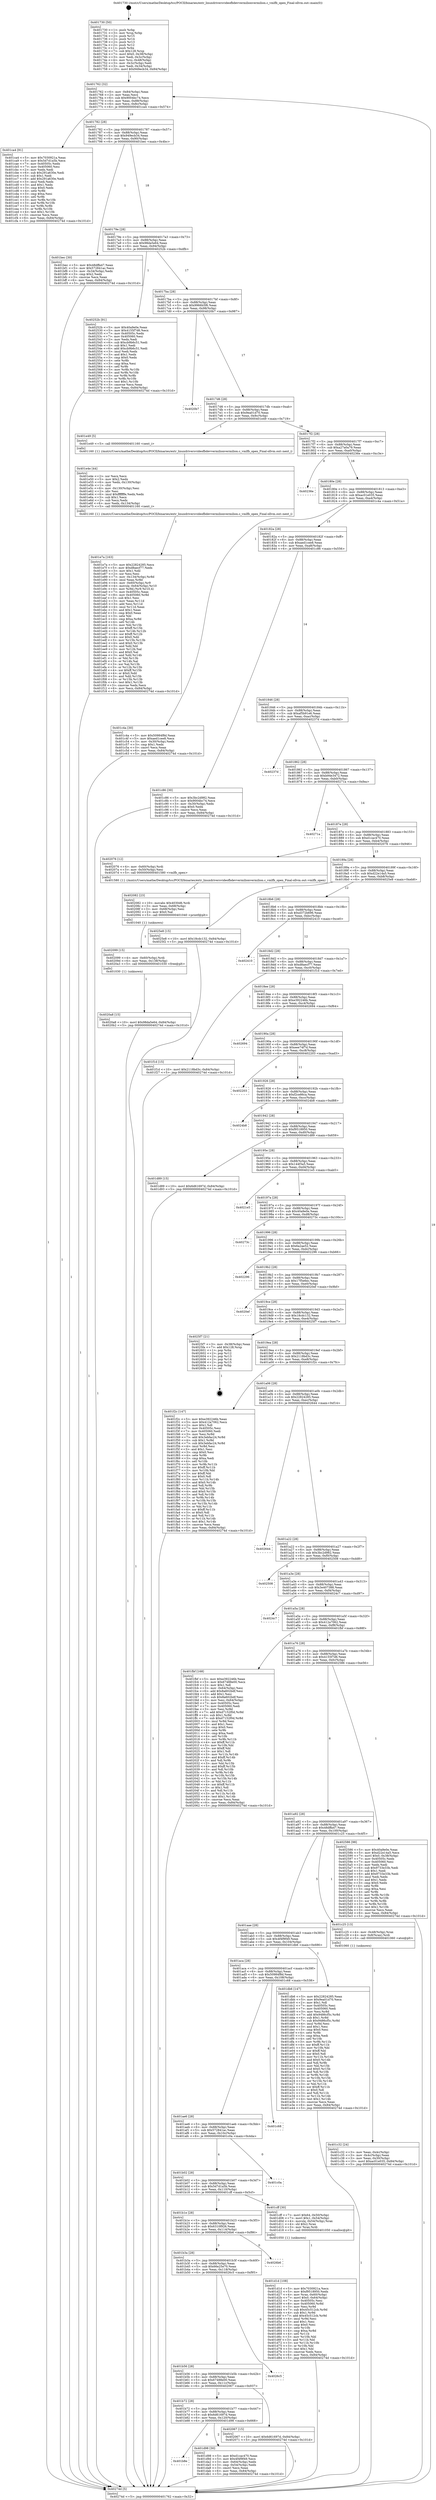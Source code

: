 digraph "0x401730" {
  label = "0x401730 (/mnt/c/Users/mathe/Desktop/tcc/POCII/binaries/extr_linuxdriversvideofbdevvermilionvermilion.c_vmlfb_open_Final-ollvm.out::main(0))"
  labelloc = "t"
  node[shape=record]

  Entry [label="",width=0.3,height=0.3,shape=circle,fillcolor=black,style=filled]
  "0x401762" [label="{
     0x401762 [32]\l
     | [instrs]\l
     &nbsp;&nbsp;0x401762 \<+6\>: mov -0x84(%rbp),%eax\l
     &nbsp;&nbsp;0x401768 \<+2\>: mov %eax,%ecx\l
     &nbsp;&nbsp;0x40176a \<+6\>: sub $0x9004bc74,%ecx\l
     &nbsp;&nbsp;0x401770 \<+6\>: mov %eax,-0x88(%rbp)\l
     &nbsp;&nbsp;0x401776 \<+6\>: mov %ecx,-0x8c(%rbp)\l
     &nbsp;&nbsp;0x40177c \<+6\>: je 0000000000401ca4 \<main+0x574\>\l
  }"]
  "0x401ca4" [label="{
     0x401ca4 [91]\l
     | [instrs]\l
     &nbsp;&nbsp;0x401ca4 \<+5\>: mov $0x7030921a,%eax\l
     &nbsp;&nbsp;0x401ca9 \<+5\>: mov $0x5d7d1a5b,%ecx\l
     &nbsp;&nbsp;0x401cae \<+7\>: mov 0x40505c,%edx\l
     &nbsp;&nbsp;0x401cb5 \<+7\>: mov 0x405060,%esi\l
     &nbsp;&nbsp;0x401cbc \<+2\>: mov %edx,%edi\l
     &nbsp;&nbsp;0x401cbe \<+6\>: sub $0x291a630e,%edi\l
     &nbsp;&nbsp;0x401cc4 \<+3\>: sub $0x1,%edi\l
     &nbsp;&nbsp;0x401cc7 \<+6\>: add $0x291a630e,%edi\l
     &nbsp;&nbsp;0x401ccd \<+3\>: imul %edi,%edx\l
     &nbsp;&nbsp;0x401cd0 \<+3\>: and $0x1,%edx\l
     &nbsp;&nbsp;0x401cd3 \<+3\>: cmp $0x0,%edx\l
     &nbsp;&nbsp;0x401cd6 \<+4\>: sete %r8b\l
     &nbsp;&nbsp;0x401cda \<+3\>: cmp $0xa,%esi\l
     &nbsp;&nbsp;0x401cdd \<+4\>: setl %r9b\l
     &nbsp;&nbsp;0x401ce1 \<+3\>: mov %r8b,%r10b\l
     &nbsp;&nbsp;0x401ce4 \<+3\>: and %r9b,%r10b\l
     &nbsp;&nbsp;0x401ce7 \<+3\>: xor %r9b,%r8b\l
     &nbsp;&nbsp;0x401cea \<+3\>: or %r8b,%r10b\l
     &nbsp;&nbsp;0x401ced \<+4\>: test $0x1,%r10b\l
     &nbsp;&nbsp;0x401cf1 \<+3\>: cmovne %ecx,%eax\l
     &nbsp;&nbsp;0x401cf4 \<+6\>: mov %eax,-0x84(%rbp)\l
     &nbsp;&nbsp;0x401cfa \<+5\>: jmp 000000000040274d \<main+0x101d\>\l
  }"]
  "0x401782" [label="{
     0x401782 [28]\l
     | [instrs]\l
     &nbsp;&nbsp;0x401782 \<+5\>: jmp 0000000000401787 \<main+0x57\>\l
     &nbsp;&nbsp;0x401787 \<+6\>: mov -0x88(%rbp),%eax\l
     &nbsp;&nbsp;0x40178d \<+5\>: sub $0x949ecb34,%eax\l
     &nbsp;&nbsp;0x401792 \<+6\>: mov %eax,-0x90(%rbp)\l
     &nbsp;&nbsp;0x401798 \<+6\>: je 0000000000401bec \<main+0x4bc\>\l
  }"]
  Exit [label="",width=0.3,height=0.3,shape=circle,fillcolor=black,style=filled,peripheries=2]
  "0x401bec" [label="{
     0x401bec [30]\l
     | [instrs]\l
     &nbsp;&nbsp;0x401bec \<+5\>: mov $0x48dffa47,%eax\l
     &nbsp;&nbsp;0x401bf1 \<+5\>: mov $0x572841ac,%ecx\l
     &nbsp;&nbsp;0x401bf6 \<+3\>: mov -0x34(%rbp),%edx\l
     &nbsp;&nbsp;0x401bf9 \<+3\>: cmp $0x2,%edx\l
     &nbsp;&nbsp;0x401bfc \<+3\>: cmovne %ecx,%eax\l
     &nbsp;&nbsp;0x401bff \<+6\>: mov %eax,-0x84(%rbp)\l
     &nbsp;&nbsp;0x401c05 \<+5\>: jmp 000000000040274d \<main+0x101d\>\l
  }"]
  "0x40179e" [label="{
     0x40179e [28]\l
     | [instrs]\l
     &nbsp;&nbsp;0x40179e \<+5\>: jmp 00000000004017a3 \<main+0x73\>\l
     &nbsp;&nbsp;0x4017a3 \<+6\>: mov -0x88(%rbp),%eax\l
     &nbsp;&nbsp;0x4017a9 \<+5\>: sub $0x98da5e64,%eax\l
     &nbsp;&nbsp;0x4017ae \<+6\>: mov %eax,-0x94(%rbp)\l
     &nbsp;&nbsp;0x4017b4 \<+6\>: je 000000000040252b \<main+0xdfb\>\l
  }"]
  "0x40274d" [label="{
     0x40274d [5]\l
     | [instrs]\l
     &nbsp;&nbsp;0x40274d \<+5\>: jmp 0000000000401762 \<main+0x32\>\l
  }"]
  "0x401730" [label="{
     0x401730 [50]\l
     | [instrs]\l
     &nbsp;&nbsp;0x401730 \<+1\>: push %rbp\l
     &nbsp;&nbsp;0x401731 \<+3\>: mov %rsp,%rbp\l
     &nbsp;&nbsp;0x401734 \<+2\>: push %r15\l
     &nbsp;&nbsp;0x401736 \<+2\>: push %r14\l
     &nbsp;&nbsp;0x401738 \<+2\>: push %r13\l
     &nbsp;&nbsp;0x40173a \<+2\>: push %r12\l
     &nbsp;&nbsp;0x40173c \<+1\>: push %rbx\l
     &nbsp;&nbsp;0x40173d \<+7\>: sub $0x128,%rsp\l
     &nbsp;&nbsp;0x401744 \<+7\>: movl $0x0,-0x38(%rbp)\l
     &nbsp;&nbsp;0x40174b \<+3\>: mov %edi,-0x3c(%rbp)\l
     &nbsp;&nbsp;0x40174e \<+4\>: mov %rsi,-0x48(%rbp)\l
     &nbsp;&nbsp;0x401752 \<+3\>: mov -0x3c(%rbp),%edi\l
     &nbsp;&nbsp;0x401755 \<+3\>: mov %edi,-0x34(%rbp)\l
     &nbsp;&nbsp;0x401758 \<+10\>: movl $0x949ecb34,-0x84(%rbp)\l
  }"]
  "0x4020a8" [label="{
     0x4020a8 [15]\l
     | [instrs]\l
     &nbsp;&nbsp;0x4020a8 \<+10\>: movl $0x98da5e64,-0x84(%rbp)\l
     &nbsp;&nbsp;0x4020b2 \<+5\>: jmp 000000000040274d \<main+0x101d\>\l
  }"]
  "0x40252b" [label="{
     0x40252b [91]\l
     | [instrs]\l
     &nbsp;&nbsp;0x40252b \<+5\>: mov $0x40a9e0e,%eax\l
     &nbsp;&nbsp;0x402530 \<+5\>: mov $0x4155f7d6,%ecx\l
     &nbsp;&nbsp;0x402535 \<+7\>: mov 0x40505c,%edx\l
     &nbsp;&nbsp;0x40253c \<+7\>: mov 0x405060,%esi\l
     &nbsp;&nbsp;0x402543 \<+2\>: mov %edx,%edi\l
     &nbsp;&nbsp;0x402545 \<+6\>: sub $0xcb9b6c51,%edi\l
     &nbsp;&nbsp;0x40254b \<+3\>: sub $0x1,%edi\l
     &nbsp;&nbsp;0x40254e \<+6\>: add $0xcb9b6c51,%edi\l
     &nbsp;&nbsp;0x402554 \<+3\>: imul %edi,%edx\l
     &nbsp;&nbsp;0x402557 \<+3\>: and $0x1,%edx\l
     &nbsp;&nbsp;0x40255a \<+3\>: cmp $0x0,%edx\l
     &nbsp;&nbsp;0x40255d \<+4\>: sete %r8b\l
     &nbsp;&nbsp;0x402561 \<+3\>: cmp $0xa,%esi\l
     &nbsp;&nbsp;0x402564 \<+4\>: setl %r9b\l
     &nbsp;&nbsp;0x402568 \<+3\>: mov %r8b,%r10b\l
     &nbsp;&nbsp;0x40256b \<+3\>: and %r9b,%r10b\l
     &nbsp;&nbsp;0x40256e \<+3\>: xor %r9b,%r8b\l
     &nbsp;&nbsp;0x402571 \<+3\>: or %r8b,%r10b\l
     &nbsp;&nbsp;0x402574 \<+4\>: test $0x1,%r10b\l
     &nbsp;&nbsp;0x402578 \<+3\>: cmovne %ecx,%eax\l
     &nbsp;&nbsp;0x40257b \<+6\>: mov %eax,-0x84(%rbp)\l
     &nbsp;&nbsp;0x402581 \<+5\>: jmp 000000000040274d \<main+0x101d\>\l
  }"]
  "0x4017ba" [label="{
     0x4017ba [28]\l
     | [instrs]\l
     &nbsp;&nbsp;0x4017ba \<+5\>: jmp 00000000004017bf \<main+0x8f\>\l
     &nbsp;&nbsp;0x4017bf \<+6\>: mov -0x88(%rbp),%eax\l
     &nbsp;&nbsp;0x4017c5 \<+5\>: sub $0x9966b5f6,%eax\l
     &nbsp;&nbsp;0x4017ca \<+6\>: mov %eax,-0x98(%rbp)\l
     &nbsp;&nbsp;0x4017d0 \<+6\>: je 00000000004020b7 \<main+0x987\>\l
  }"]
  "0x402099" [label="{
     0x402099 [15]\l
     | [instrs]\l
     &nbsp;&nbsp;0x402099 \<+4\>: mov -0x60(%rbp),%rdi\l
     &nbsp;&nbsp;0x40209d \<+6\>: mov %eax,-0x138(%rbp)\l
     &nbsp;&nbsp;0x4020a3 \<+5\>: call 0000000000401030 \<free@plt\>\l
     | [calls]\l
     &nbsp;&nbsp;0x401030 \{1\} (unknown)\l
  }"]
  "0x4020b7" [label="{
     0x4020b7\l
  }", style=dashed]
  "0x4017d6" [label="{
     0x4017d6 [28]\l
     | [instrs]\l
     &nbsp;&nbsp;0x4017d6 \<+5\>: jmp 00000000004017db \<main+0xab\>\l
     &nbsp;&nbsp;0x4017db \<+6\>: mov -0x88(%rbp),%eax\l
     &nbsp;&nbsp;0x4017e1 \<+5\>: sub $0x9ea01d70,%eax\l
     &nbsp;&nbsp;0x4017e6 \<+6\>: mov %eax,-0x9c(%rbp)\l
     &nbsp;&nbsp;0x4017ec \<+6\>: je 0000000000401e49 \<main+0x719\>\l
  }"]
  "0x402082" [label="{
     0x402082 [23]\l
     | [instrs]\l
     &nbsp;&nbsp;0x402082 \<+10\>: movabs $0x4030d6,%rdi\l
     &nbsp;&nbsp;0x40208c \<+3\>: mov %eax,-0x68(%rbp)\l
     &nbsp;&nbsp;0x40208f \<+3\>: mov -0x68(%rbp),%esi\l
     &nbsp;&nbsp;0x402092 \<+2\>: mov $0x0,%al\l
     &nbsp;&nbsp;0x402094 \<+5\>: call 0000000000401040 \<printf@plt\>\l
     | [calls]\l
     &nbsp;&nbsp;0x401040 \{1\} (unknown)\l
  }"]
  "0x401e49" [label="{
     0x401e49 [5]\l
     | [instrs]\l
     &nbsp;&nbsp;0x401e49 \<+5\>: call 0000000000401160 \<next_i\>\l
     | [calls]\l
     &nbsp;&nbsp;0x401160 \{1\} (/mnt/c/Users/mathe/Desktop/tcc/POCII/binaries/extr_linuxdriversvideofbdevvermilionvermilion.c_vmlfb_open_Final-ollvm.out::next_i)\l
  }"]
  "0x4017f2" [label="{
     0x4017f2 [28]\l
     | [instrs]\l
     &nbsp;&nbsp;0x4017f2 \<+5\>: jmp 00000000004017f7 \<main+0xc7\>\l
     &nbsp;&nbsp;0x4017f7 \<+6\>: mov -0x88(%rbp),%eax\l
     &nbsp;&nbsp;0x4017fd \<+5\>: sub $0xa27a0a79,%eax\l
     &nbsp;&nbsp;0x401802 \<+6\>: mov %eax,-0xa0(%rbp)\l
     &nbsp;&nbsp;0x401808 \<+6\>: je 000000000040236e \<main+0xc3e\>\l
  }"]
  "0x401e7a" [label="{
     0x401e7a [163]\l
     | [instrs]\l
     &nbsp;&nbsp;0x401e7a \<+5\>: mov $0x22824285,%ecx\l
     &nbsp;&nbsp;0x401e7f \<+5\>: mov $0xd8aecf77,%edx\l
     &nbsp;&nbsp;0x401e84 \<+3\>: mov $0x1,%dil\l
     &nbsp;&nbsp;0x401e87 \<+2\>: xor %esi,%esi\l
     &nbsp;&nbsp;0x401e89 \<+7\>: mov -0x134(%rbp),%r8d\l
     &nbsp;&nbsp;0x401e90 \<+4\>: imul %eax,%r8d\l
     &nbsp;&nbsp;0x401e94 \<+4\>: mov -0x60(%rbp),%r9\l
     &nbsp;&nbsp;0x401e98 \<+4\>: movslq -0x64(%rbp),%r10\l
     &nbsp;&nbsp;0x401e9c \<+4\>: mov %r8d,(%r9,%r10,4)\l
     &nbsp;&nbsp;0x401ea0 \<+7\>: mov 0x40505c,%eax\l
     &nbsp;&nbsp;0x401ea7 \<+8\>: mov 0x405060,%r8d\l
     &nbsp;&nbsp;0x401eaf \<+3\>: sub $0x1,%esi\l
     &nbsp;&nbsp;0x401eb2 \<+3\>: mov %eax,%r11d\l
     &nbsp;&nbsp;0x401eb5 \<+3\>: add %esi,%r11d\l
     &nbsp;&nbsp;0x401eb8 \<+4\>: imul %r11d,%eax\l
     &nbsp;&nbsp;0x401ebc \<+3\>: and $0x1,%eax\l
     &nbsp;&nbsp;0x401ebf \<+3\>: cmp $0x0,%eax\l
     &nbsp;&nbsp;0x401ec2 \<+3\>: sete %bl\l
     &nbsp;&nbsp;0x401ec5 \<+4\>: cmp $0xa,%r8d\l
     &nbsp;&nbsp;0x401ec9 \<+4\>: setl %r14b\l
     &nbsp;&nbsp;0x401ecd \<+3\>: mov %bl,%r15b\l
     &nbsp;&nbsp;0x401ed0 \<+4\>: xor $0xff,%r15b\l
     &nbsp;&nbsp;0x401ed4 \<+3\>: mov %r14b,%r12b\l
     &nbsp;&nbsp;0x401ed7 \<+4\>: xor $0xff,%r12b\l
     &nbsp;&nbsp;0x401edb \<+4\>: xor $0x0,%dil\l
     &nbsp;&nbsp;0x401edf \<+3\>: mov %r15b,%r13b\l
     &nbsp;&nbsp;0x401ee2 \<+4\>: and $0x0,%r13b\l
     &nbsp;&nbsp;0x401ee6 \<+3\>: and %dil,%bl\l
     &nbsp;&nbsp;0x401ee9 \<+3\>: mov %r12b,%al\l
     &nbsp;&nbsp;0x401eec \<+2\>: and $0x0,%al\l
     &nbsp;&nbsp;0x401eee \<+3\>: and %dil,%r14b\l
     &nbsp;&nbsp;0x401ef1 \<+3\>: or %bl,%r13b\l
     &nbsp;&nbsp;0x401ef4 \<+3\>: or %r14b,%al\l
     &nbsp;&nbsp;0x401ef7 \<+3\>: xor %al,%r13b\l
     &nbsp;&nbsp;0x401efa \<+3\>: or %r12b,%r15b\l
     &nbsp;&nbsp;0x401efd \<+4\>: xor $0xff,%r15b\l
     &nbsp;&nbsp;0x401f01 \<+4\>: or $0x0,%dil\l
     &nbsp;&nbsp;0x401f05 \<+3\>: and %dil,%r15b\l
     &nbsp;&nbsp;0x401f08 \<+3\>: or %r15b,%r13b\l
     &nbsp;&nbsp;0x401f0b \<+4\>: test $0x1,%r13b\l
     &nbsp;&nbsp;0x401f0f \<+3\>: cmovne %edx,%ecx\l
     &nbsp;&nbsp;0x401f12 \<+6\>: mov %ecx,-0x84(%rbp)\l
     &nbsp;&nbsp;0x401f18 \<+5\>: jmp 000000000040274d \<main+0x101d\>\l
  }"]
  "0x40236e" [label="{
     0x40236e\l
  }", style=dashed]
  "0x40180e" [label="{
     0x40180e [28]\l
     | [instrs]\l
     &nbsp;&nbsp;0x40180e \<+5\>: jmp 0000000000401813 \<main+0xe3\>\l
     &nbsp;&nbsp;0x401813 \<+6\>: mov -0x88(%rbp),%eax\l
     &nbsp;&nbsp;0x401819 \<+5\>: sub $0xac01e035,%eax\l
     &nbsp;&nbsp;0x40181e \<+6\>: mov %eax,-0xa4(%rbp)\l
     &nbsp;&nbsp;0x401824 \<+6\>: je 0000000000401c4a \<main+0x51a\>\l
  }"]
  "0x401e4e" [label="{
     0x401e4e [44]\l
     | [instrs]\l
     &nbsp;&nbsp;0x401e4e \<+2\>: xor %ecx,%ecx\l
     &nbsp;&nbsp;0x401e50 \<+5\>: mov $0x2,%edx\l
     &nbsp;&nbsp;0x401e55 \<+6\>: mov %edx,-0x130(%rbp)\l
     &nbsp;&nbsp;0x401e5b \<+1\>: cltd\l
     &nbsp;&nbsp;0x401e5c \<+6\>: mov -0x130(%rbp),%esi\l
     &nbsp;&nbsp;0x401e62 \<+2\>: idiv %esi\l
     &nbsp;&nbsp;0x401e64 \<+6\>: imul $0xfffffffe,%edx,%edx\l
     &nbsp;&nbsp;0x401e6a \<+3\>: sub $0x1,%ecx\l
     &nbsp;&nbsp;0x401e6d \<+2\>: sub %ecx,%edx\l
     &nbsp;&nbsp;0x401e6f \<+6\>: mov %edx,-0x134(%rbp)\l
     &nbsp;&nbsp;0x401e75 \<+5\>: call 0000000000401160 \<next_i\>\l
     | [calls]\l
     &nbsp;&nbsp;0x401160 \{1\} (/mnt/c/Users/mathe/Desktop/tcc/POCII/binaries/extr_linuxdriversvideofbdevvermilionvermilion.c_vmlfb_open_Final-ollvm.out::next_i)\l
  }"]
  "0x401c4a" [label="{
     0x401c4a [30]\l
     | [instrs]\l
     &nbsp;&nbsp;0x401c4a \<+5\>: mov $0x50984f8d,%eax\l
     &nbsp;&nbsp;0x401c4f \<+5\>: mov $0xaed1cee8,%ecx\l
     &nbsp;&nbsp;0x401c54 \<+3\>: mov -0x30(%rbp),%edx\l
     &nbsp;&nbsp;0x401c57 \<+3\>: cmp $0x1,%edx\l
     &nbsp;&nbsp;0x401c5a \<+3\>: cmovl %ecx,%eax\l
     &nbsp;&nbsp;0x401c5d \<+6\>: mov %eax,-0x84(%rbp)\l
     &nbsp;&nbsp;0x401c63 \<+5\>: jmp 000000000040274d \<main+0x101d\>\l
  }"]
  "0x40182a" [label="{
     0x40182a [28]\l
     | [instrs]\l
     &nbsp;&nbsp;0x40182a \<+5\>: jmp 000000000040182f \<main+0xff\>\l
     &nbsp;&nbsp;0x40182f \<+6\>: mov -0x88(%rbp),%eax\l
     &nbsp;&nbsp;0x401835 \<+5\>: sub $0xaed1cee8,%eax\l
     &nbsp;&nbsp;0x40183a \<+6\>: mov %eax,-0xa8(%rbp)\l
     &nbsp;&nbsp;0x401840 \<+6\>: je 0000000000401c86 \<main+0x556\>\l
  }"]
  "0x401b8e" [label="{
     0x401b8e\l
  }", style=dashed]
  "0x401c86" [label="{
     0x401c86 [30]\l
     | [instrs]\l
     &nbsp;&nbsp;0x401c86 \<+5\>: mov $0x3bc2d982,%eax\l
     &nbsp;&nbsp;0x401c8b \<+5\>: mov $0x9004bc74,%ecx\l
     &nbsp;&nbsp;0x401c90 \<+3\>: mov -0x30(%rbp),%edx\l
     &nbsp;&nbsp;0x401c93 \<+3\>: cmp $0x0,%edx\l
     &nbsp;&nbsp;0x401c96 \<+3\>: cmove %ecx,%eax\l
     &nbsp;&nbsp;0x401c99 \<+6\>: mov %eax,-0x84(%rbp)\l
     &nbsp;&nbsp;0x401c9f \<+5\>: jmp 000000000040274d \<main+0x101d\>\l
  }"]
  "0x401846" [label="{
     0x401846 [28]\l
     | [instrs]\l
     &nbsp;&nbsp;0x401846 \<+5\>: jmp 000000000040184b \<main+0x11b\>\l
     &nbsp;&nbsp;0x40184b \<+6\>: mov -0x88(%rbp),%eax\l
     &nbsp;&nbsp;0x401851 \<+5\>: sub $0xaf5b91e6,%eax\l
     &nbsp;&nbsp;0x401856 \<+6\>: mov %eax,-0xac(%rbp)\l
     &nbsp;&nbsp;0x40185c \<+6\>: je 000000000040237d \<main+0xc4d\>\l
  }"]
  "0x401d98" [label="{
     0x401d98 [30]\l
     | [instrs]\l
     &nbsp;&nbsp;0x401d98 \<+5\>: mov $0xd1cac470,%eax\l
     &nbsp;&nbsp;0x401d9d \<+5\>: mov $0x4f4f9f49,%ecx\l
     &nbsp;&nbsp;0x401da2 \<+3\>: mov -0x64(%rbp),%edx\l
     &nbsp;&nbsp;0x401da5 \<+3\>: cmp -0x54(%rbp),%edx\l
     &nbsp;&nbsp;0x401da8 \<+3\>: cmovl %ecx,%eax\l
     &nbsp;&nbsp;0x401dab \<+6\>: mov %eax,-0x84(%rbp)\l
     &nbsp;&nbsp;0x401db1 \<+5\>: jmp 000000000040274d \<main+0x101d\>\l
  }"]
  "0x40237d" [label="{
     0x40237d\l
  }", style=dashed]
  "0x401862" [label="{
     0x401862 [28]\l
     | [instrs]\l
     &nbsp;&nbsp;0x401862 \<+5\>: jmp 0000000000401867 \<main+0x137\>\l
     &nbsp;&nbsp;0x401867 \<+6\>: mov -0x88(%rbp),%eax\l
     &nbsp;&nbsp;0x40186d \<+5\>: sub $0xb94e3472,%eax\l
     &nbsp;&nbsp;0x401872 \<+6\>: mov %eax,-0xb0(%rbp)\l
     &nbsp;&nbsp;0x401878 \<+6\>: je 000000000040271a \<main+0xfea\>\l
  }"]
  "0x401b72" [label="{
     0x401b72 [28]\l
     | [instrs]\l
     &nbsp;&nbsp;0x401b72 \<+5\>: jmp 0000000000401b77 \<main+0x447\>\l
     &nbsp;&nbsp;0x401b77 \<+6\>: mov -0x88(%rbp),%eax\l
     &nbsp;&nbsp;0x401b7d \<+5\>: sub $0x6d61697d,%eax\l
     &nbsp;&nbsp;0x401b82 \<+6\>: mov %eax,-0x120(%rbp)\l
     &nbsp;&nbsp;0x401b88 \<+6\>: je 0000000000401d98 \<main+0x668\>\l
  }"]
  "0x40271a" [label="{
     0x40271a\l
  }", style=dashed]
  "0x40187e" [label="{
     0x40187e [28]\l
     | [instrs]\l
     &nbsp;&nbsp;0x40187e \<+5\>: jmp 0000000000401883 \<main+0x153\>\l
     &nbsp;&nbsp;0x401883 \<+6\>: mov -0x88(%rbp),%eax\l
     &nbsp;&nbsp;0x401889 \<+5\>: sub $0xd1cac470,%eax\l
     &nbsp;&nbsp;0x40188e \<+6\>: mov %eax,-0xb4(%rbp)\l
     &nbsp;&nbsp;0x401894 \<+6\>: je 0000000000402076 \<main+0x946\>\l
  }"]
  "0x402067" [label="{
     0x402067 [15]\l
     | [instrs]\l
     &nbsp;&nbsp;0x402067 \<+10\>: movl $0x6d61697d,-0x84(%rbp)\l
     &nbsp;&nbsp;0x402071 \<+5\>: jmp 000000000040274d \<main+0x101d\>\l
  }"]
  "0x402076" [label="{
     0x402076 [12]\l
     | [instrs]\l
     &nbsp;&nbsp;0x402076 \<+4\>: mov -0x60(%rbp),%rdi\l
     &nbsp;&nbsp;0x40207a \<+3\>: mov -0x50(%rbp),%esi\l
     &nbsp;&nbsp;0x40207d \<+5\>: call 0000000000401580 \<vmlfb_open\>\l
     | [calls]\l
     &nbsp;&nbsp;0x401580 \{1\} (/mnt/c/Users/mathe/Desktop/tcc/POCII/binaries/extr_linuxdriversvideofbdevvermilionvermilion.c_vmlfb_open_Final-ollvm.out::vmlfb_open)\l
  }"]
  "0x40189a" [label="{
     0x40189a [28]\l
     | [instrs]\l
     &nbsp;&nbsp;0x40189a \<+5\>: jmp 000000000040189f \<main+0x16f\>\l
     &nbsp;&nbsp;0x40189f \<+6\>: mov -0x88(%rbp),%eax\l
     &nbsp;&nbsp;0x4018a5 \<+5\>: sub $0xd22e14a5,%eax\l
     &nbsp;&nbsp;0x4018aa \<+6\>: mov %eax,-0xb8(%rbp)\l
     &nbsp;&nbsp;0x4018b0 \<+6\>: je 00000000004025e8 \<main+0xeb8\>\l
  }"]
  "0x401b56" [label="{
     0x401b56 [28]\l
     | [instrs]\l
     &nbsp;&nbsp;0x401b56 \<+5\>: jmp 0000000000401b5b \<main+0x42b\>\l
     &nbsp;&nbsp;0x401b5b \<+6\>: mov -0x88(%rbp),%eax\l
     &nbsp;&nbsp;0x401b61 \<+5\>: sub $0x67488e00,%eax\l
     &nbsp;&nbsp;0x401b66 \<+6\>: mov %eax,-0x11c(%rbp)\l
     &nbsp;&nbsp;0x401b6c \<+6\>: je 0000000000402067 \<main+0x937\>\l
  }"]
  "0x4025e8" [label="{
     0x4025e8 [15]\l
     | [instrs]\l
     &nbsp;&nbsp;0x4025e8 \<+10\>: movl $0x18cdc132,-0x84(%rbp)\l
     &nbsp;&nbsp;0x4025f2 \<+5\>: jmp 000000000040274d \<main+0x101d\>\l
  }"]
  "0x4018b6" [label="{
     0x4018b6 [28]\l
     | [instrs]\l
     &nbsp;&nbsp;0x4018b6 \<+5\>: jmp 00000000004018bb \<main+0x18b\>\l
     &nbsp;&nbsp;0x4018bb \<+6\>: mov -0x88(%rbp),%eax\l
     &nbsp;&nbsp;0x4018c1 \<+5\>: sub $0xd372b696,%eax\l
     &nbsp;&nbsp;0x4018c6 \<+6\>: mov %eax,-0xbc(%rbp)\l
     &nbsp;&nbsp;0x4018cc \<+6\>: je 0000000000402410 \<main+0xce0\>\l
  }"]
  "0x4026c5" [label="{
     0x4026c5\l
  }", style=dashed]
  "0x402410" [label="{
     0x402410\l
  }", style=dashed]
  "0x4018d2" [label="{
     0x4018d2 [28]\l
     | [instrs]\l
     &nbsp;&nbsp;0x4018d2 \<+5\>: jmp 00000000004018d7 \<main+0x1a7\>\l
     &nbsp;&nbsp;0x4018d7 \<+6\>: mov -0x88(%rbp),%eax\l
     &nbsp;&nbsp;0x4018dd \<+5\>: sub $0xd8aecf77,%eax\l
     &nbsp;&nbsp;0x4018e2 \<+6\>: mov %eax,-0xc0(%rbp)\l
     &nbsp;&nbsp;0x4018e8 \<+6\>: je 0000000000401f1d \<main+0x7ed\>\l
  }"]
  "0x401b3a" [label="{
     0x401b3a [28]\l
     | [instrs]\l
     &nbsp;&nbsp;0x401b3a \<+5\>: jmp 0000000000401b3f \<main+0x40f\>\l
     &nbsp;&nbsp;0x401b3f \<+6\>: mov -0x88(%rbp),%eax\l
     &nbsp;&nbsp;0x401b45 \<+5\>: sub $0x66e25e70,%eax\l
     &nbsp;&nbsp;0x401b4a \<+6\>: mov %eax,-0x118(%rbp)\l
     &nbsp;&nbsp;0x401b50 \<+6\>: je 00000000004026c5 \<main+0xf95\>\l
  }"]
  "0x401f1d" [label="{
     0x401f1d [15]\l
     | [instrs]\l
     &nbsp;&nbsp;0x401f1d \<+10\>: movl $0x2118bd3c,-0x84(%rbp)\l
     &nbsp;&nbsp;0x401f27 \<+5\>: jmp 000000000040274d \<main+0x101d\>\l
  }"]
  "0x4018ee" [label="{
     0x4018ee [28]\l
     | [instrs]\l
     &nbsp;&nbsp;0x4018ee \<+5\>: jmp 00000000004018f3 \<main+0x1c3\>\l
     &nbsp;&nbsp;0x4018f3 \<+6\>: mov -0x88(%rbp),%eax\l
     &nbsp;&nbsp;0x4018f9 \<+5\>: sub $0xe392246b,%eax\l
     &nbsp;&nbsp;0x4018fe \<+6\>: mov %eax,-0xc4(%rbp)\l
     &nbsp;&nbsp;0x401904 \<+6\>: je 0000000000402694 \<main+0xf64\>\l
  }"]
  "0x4026b6" [label="{
     0x4026b6\l
  }", style=dashed]
  "0x402694" [label="{
     0x402694\l
  }", style=dashed]
  "0x40190a" [label="{
     0x40190a [28]\l
     | [instrs]\l
     &nbsp;&nbsp;0x40190a \<+5\>: jmp 000000000040190f \<main+0x1df\>\l
     &nbsp;&nbsp;0x40190f \<+6\>: mov -0x88(%rbp),%eax\l
     &nbsp;&nbsp;0x401915 \<+5\>: sub $0xeee74f7d,%eax\l
     &nbsp;&nbsp;0x40191a \<+6\>: mov %eax,-0xc8(%rbp)\l
     &nbsp;&nbsp;0x401920 \<+6\>: je 0000000000402203 \<main+0xad3\>\l
  }"]
  "0x401d1d" [label="{
     0x401d1d [108]\l
     | [instrs]\l
     &nbsp;&nbsp;0x401d1d \<+5\>: mov $0x7030921a,%ecx\l
     &nbsp;&nbsp;0x401d22 \<+5\>: mov $0xf9518950,%edx\l
     &nbsp;&nbsp;0x401d27 \<+4\>: mov %rax,-0x60(%rbp)\l
     &nbsp;&nbsp;0x401d2b \<+7\>: movl $0x0,-0x64(%rbp)\l
     &nbsp;&nbsp;0x401d32 \<+7\>: mov 0x40505c,%esi\l
     &nbsp;&nbsp;0x401d39 \<+8\>: mov 0x405060,%r8d\l
     &nbsp;&nbsp;0x401d41 \<+3\>: mov %esi,%r9d\l
     &nbsp;&nbsp;0x401d44 \<+7\>: sub $0x45c512cb,%r9d\l
     &nbsp;&nbsp;0x401d4b \<+4\>: sub $0x1,%r9d\l
     &nbsp;&nbsp;0x401d4f \<+7\>: add $0x45c512cb,%r9d\l
     &nbsp;&nbsp;0x401d56 \<+4\>: imul %r9d,%esi\l
     &nbsp;&nbsp;0x401d5a \<+3\>: and $0x1,%esi\l
     &nbsp;&nbsp;0x401d5d \<+3\>: cmp $0x0,%esi\l
     &nbsp;&nbsp;0x401d60 \<+4\>: sete %r10b\l
     &nbsp;&nbsp;0x401d64 \<+4\>: cmp $0xa,%r8d\l
     &nbsp;&nbsp;0x401d68 \<+4\>: setl %r11b\l
     &nbsp;&nbsp;0x401d6c \<+3\>: mov %r10b,%bl\l
     &nbsp;&nbsp;0x401d6f \<+3\>: and %r11b,%bl\l
     &nbsp;&nbsp;0x401d72 \<+3\>: xor %r11b,%r10b\l
     &nbsp;&nbsp;0x401d75 \<+3\>: or %r10b,%bl\l
     &nbsp;&nbsp;0x401d78 \<+3\>: test $0x1,%bl\l
     &nbsp;&nbsp;0x401d7b \<+3\>: cmovne %edx,%ecx\l
     &nbsp;&nbsp;0x401d7e \<+6\>: mov %ecx,-0x84(%rbp)\l
     &nbsp;&nbsp;0x401d84 \<+5\>: jmp 000000000040274d \<main+0x101d\>\l
  }"]
  "0x402203" [label="{
     0x402203\l
  }", style=dashed]
  "0x401926" [label="{
     0x401926 [28]\l
     | [instrs]\l
     &nbsp;&nbsp;0x401926 \<+5\>: jmp 000000000040192b \<main+0x1fb\>\l
     &nbsp;&nbsp;0x40192b \<+6\>: mov -0x88(%rbp),%eax\l
     &nbsp;&nbsp;0x401931 \<+5\>: sub $0xf2ce86ca,%eax\l
     &nbsp;&nbsp;0x401936 \<+6\>: mov %eax,-0xcc(%rbp)\l
     &nbsp;&nbsp;0x40193c \<+6\>: je 00000000004024b8 \<main+0xd88\>\l
  }"]
  "0x401b1e" [label="{
     0x401b1e [28]\l
     | [instrs]\l
     &nbsp;&nbsp;0x401b1e \<+5\>: jmp 0000000000401b23 \<main+0x3f3\>\l
     &nbsp;&nbsp;0x401b23 \<+6\>: mov -0x88(%rbp),%eax\l
     &nbsp;&nbsp;0x401b29 \<+5\>: sub $0x6310f926,%eax\l
     &nbsp;&nbsp;0x401b2e \<+6\>: mov %eax,-0x114(%rbp)\l
     &nbsp;&nbsp;0x401b34 \<+6\>: je 00000000004026b6 \<main+0xf86\>\l
  }"]
  "0x4024b8" [label="{
     0x4024b8\l
  }", style=dashed]
  "0x401942" [label="{
     0x401942 [28]\l
     | [instrs]\l
     &nbsp;&nbsp;0x401942 \<+5\>: jmp 0000000000401947 \<main+0x217\>\l
     &nbsp;&nbsp;0x401947 \<+6\>: mov -0x88(%rbp),%eax\l
     &nbsp;&nbsp;0x40194d \<+5\>: sub $0xf9518950,%eax\l
     &nbsp;&nbsp;0x401952 \<+6\>: mov %eax,-0xd0(%rbp)\l
     &nbsp;&nbsp;0x401958 \<+6\>: je 0000000000401d89 \<main+0x659\>\l
  }"]
  "0x401cff" [label="{
     0x401cff [30]\l
     | [instrs]\l
     &nbsp;&nbsp;0x401cff \<+7\>: movl $0x64,-0x50(%rbp)\l
     &nbsp;&nbsp;0x401d06 \<+7\>: movl $0x1,-0x54(%rbp)\l
     &nbsp;&nbsp;0x401d0d \<+4\>: movslq -0x54(%rbp),%rax\l
     &nbsp;&nbsp;0x401d11 \<+4\>: shl $0x2,%rax\l
     &nbsp;&nbsp;0x401d15 \<+3\>: mov %rax,%rdi\l
     &nbsp;&nbsp;0x401d18 \<+5\>: call 0000000000401050 \<malloc@plt\>\l
     | [calls]\l
     &nbsp;&nbsp;0x401050 \{1\} (unknown)\l
  }"]
  "0x401d89" [label="{
     0x401d89 [15]\l
     | [instrs]\l
     &nbsp;&nbsp;0x401d89 \<+10\>: movl $0x6d61697d,-0x84(%rbp)\l
     &nbsp;&nbsp;0x401d93 \<+5\>: jmp 000000000040274d \<main+0x101d\>\l
  }"]
  "0x40195e" [label="{
     0x40195e [28]\l
     | [instrs]\l
     &nbsp;&nbsp;0x40195e \<+5\>: jmp 0000000000401963 \<main+0x233\>\l
     &nbsp;&nbsp;0x401963 \<+6\>: mov -0x88(%rbp),%eax\l
     &nbsp;&nbsp;0x401969 \<+5\>: sub $0x144f3a5,%eax\l
     &nbsp;&nbsp;0x40196e \<+6\>: mov %eax,-0xd4(%rbp)\l
     &nbsp;&nbsp;0x401974 \<+6\>: je 00000000004021e5 \<main+0xab5\>\l
  }"]
  "0x401b02" [label="{
     0x401b02 [28]\l
     | [instrs]\l
     &nbsp;&nbsp;0x401b02 \<+5\>: jmp 0000000000401b07 \<main+0x3d7\>\l
     &nbsp;&nbsp;0x401b07 \<+6\>: mov -0x88(%rbp),%eax\l
     &nbsp;&nbsp;0x401b0d \<+5\>: sub $0x5d7d1a5b,%eax\l
     &nbsp;&nbsp;0x401b12 \<+6\>: mov %eax,-0x110(%rbp)\l
     &nbsp;&nbsp;0x401b18 \<+6\>: je 0000000000401cff \<main+0x5cf\>\l
  }"]
  "0x4021e5" [label="{
     0x4021e5\l
  }", style=dashed]
  "0x40197a" [label="{
     0x40197a [28]\l
     | [instrs]\l
     &nbsp;&nbsp;0x40197a \<+5\>: jmp 000000000040197f \<main+0x24f\>\l
     &nbsp;&nbsp;0x40197f \<+6\>: mov -0x88(%rbp),%eax\l
     &nbsp;&nbsp;0x401985 \<+5\>: sub $0x40a9e0e,%eax\l
     &nbsp;&nbsp;0x40198a \<+6\>: mov %eax,-0xd8(%rbp)\l
     &nbsp;&nbsp;0x401990 \<+6\>: je 000000000040273c \<main+0x100c\>\l
  }"]
  "0x401c0a" [label="{
     0x401c0a\l
  }", style=dashed]
  "0x40273c" [label="{
     0x40273c\l
  }", style=dashed]
  "0x401996" [label="{
     0x401996 [28]\l
     | [instrs]\l
     &nbsp;&nbsp;0x401996 \<+5\>: jmp 000000000040199b \<main+0x26b\>\l
     &nbsp;&nbsp;0x40199b \<+6\>: mov -0x88(%rbp),%eax\l
     &nbsp;&nbsp;0x4019a1 \<+5\>: sub $0x6a2ae52,%eax\l
     &nbsp;&nbsp;0x4019a6 \<+6\>: mov %eax,-0xdc(%rbp)\l
     &nbsp;&nbsp;0x4019ac \<+6\>: je 0000000000402296 \<main+0xb66\>\l
  }"]
  "0x401ae6" [label="{
     0x401ae6 [28]\l
     | [instrs]\l
     &nbsp;&nbsp;0x401ae6 \<+5\>: jmp 0000000000401aeb \<main+0x3bb\>\l
     &nbsp;&nbsp;0x401aeb \<+6\>: mov -0x88(%rbp),%eax\l
     &nbsp;&nbsp;0x401af1 \<+5\>: sub $0x572841ac,%eax\l
     &nbsp;&nbsp;0x401af6 \<+6\>: mov %eax,-0x10c(%rbp)\l
     &nbsp;&nbsp;0x401afc \<+6\>: je 0000000000401c0a \<main+0x4da\>\l
  }"]
  "0x402296" [label="{
     0x402296\l
  }", style=dashed]
  "0x4019b2" [label="{
     0x4019b2 [28]\l
     | [instrs]\l
     &nbsp;&nbsp;0x4019b2 \<+5\>: jmp 00000000004019b7 \<main+0x287\>\l
     &nbsp;&nbsp;0x4019b7 \<+6\>: mov -0x88(%rbp),%eax\l
     &nbsp;&nbsp;0x4019bd \<+5\>: sub $0x17f5e6ec,%eax\l
     &nbsp;&nbsp;0x4019c2 \<+6\>: mov %eax,-0xe0(%rbp)\l
     &nbsp;&nbsp;0x4019c8 \<+6\>: je 00000000004020ef \<main+0x9bf\>\l
  }"]
  "0x401c68" [label="{
     0x401c68\l
  }", style=dashed]
  "0x4020ef" [label="{
     0x4020ef\l
  }", style=dashed]
  "0x4019ce" [label="{
     0x4019ce [28]\l
     | [instrs]\l
     &nbsp;&nbsp;0x4019ce \<+5\>: jmp 00000000004019d3 \<main+0x2a3\>\l
     &nbsp;&nbsp;0x4019d3 \<+6\>: mov -0x88(%rbp),%eax\l
     &nbsp;&nbsp;0x4019d9 \<+5\>: sub $0x18cdc132,%eax\l
     &nbsp;&nbsp;0x4019de \<+6\>: mov %eax,-0xe4(%rbp)\l
     &nbsp;&nbsp;0x4019e4 \<+6\>: je 00000000004025f7 \<main+0xec7\>\l
  }"]
  "0x401aca" [label="{
     0x401aca [28]\l
     | [instrs]\l
     &nbsp;&nbsp;0x401aca \<+5\>: jmp 0000000000401acf \<main+0x39f\>\l
     &nbsp;&nbsp;0x401acf \<+6\>: mov -0x88(%rbp),%eax\l
     &nbsp;&nbsp;0x401ad5 \<+5\>: sub $0x50984f8d,%eax\l
     &nbsp;&nbsp;0x401ada \<+6\>: mov %eax,-0x108(%rbp)\l
     &nbsp;&nbsp;0x401ae0 \<+6\>: je 0000000000401c68 \<main+0x538\>\l
  }"]
  "0x4025f7" [label="{
     0x4025f7 [21]\l
     | [instrs]\l
     &nbsp;&nbsp;0x4025f7 \<+3\>: mov -0x38(%rbp),%eax\l
     &nbsp;&nbsp;0x4025fa \<+7\>: add $0x128,%rsp\l
     &nbsp;&nbsp;0x402601 \<+1\>: pop %rbx\l
     &nbsp;&nbsp;0x402602 \<+2\>: pop %r12\l
     &nbsp;&nbsp;0x402604 \<+2\>: pop %r13\l
     &nbsp;&nbsp;0x402606 \<+2\>: pop %r14\l
     &nbsp;&nbsp;0x402608 \<+2\>: pop %r15\l
     &nbsp;&nbsp;0x40260a \<+1\>: pop %rbp\l
     &nbsp;&nbsp;0x40260b \<+1\>: ret\l
  }"]
  "0x4019ea" [label="{
     0x4019ea [28]\l
     | [instrs]\l
     &nbsp;&nbsp;0x4019ea \<+5\>: jmp 00000000004019ef \<main+0x2bf\>\l
     &nbsp;&nbsp;0x4019ef \<+6\>: mov -0x88(%rbp),%eax\l
     &nbsp;&nbsp;0x4019f5 \<+5\>: sub $0x2118bd3c,%eax\l
     &nbsp;&nbsp;0x4019fa \<+6\>: mov %eax,-0xe8(%rbp)\l
     &nbsp;&nbsp;0x401a00 \<+6\>: je 0000000000401f2c \<main+0x7fc\>\l
  }"]
  "0x401db6" [label="{
     0x401db6 [147]\l
     | [instrs]\l
     &nbsp;&nbsp;0x401db6 \<+5\>: mov $0x22824285,%eax\l
     &nbsp;&nbsp;0x401dbb \<+5\>: mov $0x9ea01d70,%ecx\l
     &nbsp;&nbsp;0x401dc0 \<+2\>: mov $0x1,%dl\l
     &nbsp;&nbsp;0x401dc2 \<+7\>: mov 0x40505c,%esi\l
     &nbsp;&nbsp;0x401dc9 \<+7\>: mov 0x405060,%edi\l
     &nbsp;&nbsp;0x401dd0 \<+3\>: mov %esi,%r8d\l
     &nbsp;&nbsp;0x401dd3 \<+7\>: add $0x9486cf5c,%r8d\l
     &nbsp;&nbsp;0x401dda \<+4\>: sub $0x1,%r8d\l
     &nbsp;&nbsp;0x401dde \<+7\>: sub $0x9486cf5c,%r8d\l
     &nbsp;&nbsp;0x401de5 \<+4\>: imul %r8d,%esi\l
     &nbsp;&nbsp;0x401de9 \<+3\>: and $0x1,%esi\l
     &nbsp;&nbsp;0x401dec \<+3\>: cmp $0x0,%esi\l
     &nbsp;&nbsp;0x401def \<+4\>: sete %r9b\l
     &nbsp;&nbsp;0x401df3 \<+3\>: cmp $0xa,%edi\l
     &nbsp;&nbsp;0x401df6 \<+4\>: setl %r10b\l
     &nbsp;&nbsp;0x401dfa \<+3\>: mov %r9b,%r11b\l
     &nbsp;&nbsp;0x401dfd \<+4\>: xor $0xff,%r11b\l
     &nbsp;&nbsp;0x401e01 \<+3\>: mov %r10b,%bl\l
     &nbsp;&nbsp;0x401e04 \<+3\>: xor $0xff,%bl\l
     &nbsp;&nbsp;0x401e07 \<+3\>: xor $0x0,%dl\l
     &nbsp;&nbsp;0x401e0a \<+3\>: mov %r11b,%r14b\l
     &nbsp;&nbsp;0x401e0d \<+4\>: and $0x0,%r14b\l
     &nbsp;&nbsp;0x401e11 \<+3\>: and %dl,%r9b\l
     &nbsp;&nbsp;0x401e14 \<+3\>: mov %bl,%r15b\l
     &nbsp;&nbsp;0x401e17 \<+4\>: and $0x0,%r15b\l
     &nbsp;&nbsp;0x401e1b \<+3\>: and %dl,%r10b\l
     &nbsp;&nbsp;0x401e1e \<+3\>: or %r9b,%r14b\l
     &nbsp;&nbsp;0x401e21 \<+3\>: or %r10b,%r15b\l
     &nbsp;&nbsp;0x401e24 \<+3\>: xor %r15b,%r14b\l
     &nbsp;&nbsp;0x401e27 \<+3\>: or %bl,%r11b\l
     &nbsp;&nbsp;0x401e2a \<+4\>: xor $0xff,%r11b\l
     &nbsp;&nbsp;0x401e2e \<+3\>: or $0x0,%dl\l
     &nbsp;&nbsp;0x401e31 \<+3\>: and %dl,%r11b\l
     &nbsp;&nbsp;0x401e34 \<+3\>: or %r11b,%r14b\l
     &nbsp;&nbsp;0x401e37 \<+4\>: test $0x1,%r14b\l
     &nbsp;&nbsp;0x401e3b \<+3\>: cmovne %ecx,%eax\l
     &nbsp;&nbsp;0x401e3e \<+6\>: mov %eax,-0x84(%rbp)\l
     &nbsp;&nbsp;0x401e44 \<+5\>: jmp 000000000040274d \<main+0x101d\>\l
  }"]
  "0x401f2c" [label="{
     0x401f2c [147]\l
     | [instrs]\l
     &nbsp;&nbsp;0x401f2c \<+5\>: mov $0xe392246b,%eax\l
     &nbsp;&nbsp;0x401f31 \<+5\>: mov $0x412a7062,%ecx\l
     &nbsp;&nbsp;0x401f36 \<+2\>: mov $0x1,%dl\l
     &nbsp;&nbsp;0x401f38 \<+7\>: mov 0x40505c,%esi\l
     &nbsp;&nbsp;0x401f3f \<+7\>: mov 0x405060,%edi\l
     &nbsp;&nbsp;0x401f46 \<+3\>: mov %esi,%r8d\l
     &nbsp;&nbsp;0x401f49 \<+7\>: add $0x3ebfac24,%r8d\l
     &nbsp;&nbsp;0x401f50 \<+4\>: sub $0x1,%r8d\l
     &nbsp;&nbsp;0x401f54 \<+7\>: sub $0x3ebfac24,%r8d\l
     &nbsp;&nbsp;0x401f5b \<+4\>: imul %r8d,%esi\l
     &nbsp;&nbsp;0x401f5f \<+3\>: and $0x1,%esi\l
     &nbsp;&nbsp;0x401f62 \<+3\>: cmp $0x0,%esi\l
     &nbsp;&nbsp;0x401f65 \<+4\>: sete %r9b\l
     &nbsp;&nbsp;0x401f69 \<+3\>: cmp $0xa,%edi\l
     &nbsp;&nbsp;0x401f6c \<+4\>: setl %r10b\l
     &nbsp;&nbsp;0x401f70 \<+3\>: mov %r9b,%r11b\l
     &nbsp;&nbsp;0x401f73 \<+4\>: xor $0xff,%r11b\l
     &nbsp;&nbsp;0x401f77 \<+3\>: mov %r10b,%bl\l
     &nbsp;&nbsp;0x401f7a \<+3\>: xor $0xff,%bl\l
     &nbsp;&nbsp;0x401f7d \<+3\>: xor $0x0,%dl\l
     &nbsp;&nbsp;0x401f80 \<+3\>: mov %r11b,%r14b\l
     &nbsp;&nbsp;0x401f83 \<+4\>: and $0x0,%r14b\l
     &nbsp;&nbsp;0x401f87 \<+3\>: and %dl,%r9b\l
     &nbsp;&nbsp;0x401f8a \<+3\>: mov %bl,%r15b\l
     &nbsp;&nbsp;0x401f8d \<+4\>: and $0x0,%r15b\l
     &nbsp;&nbsp;0x401f91 \<+3\>: and %dl,%r10b\l
     &nbsp;&nbsp;0x401f94 \<+3\>: or %r9b,%r14b\l
     &nbsp;&nbsp;0x401f97 \<+3\>: or %r10b,%r15b\l
     &nbsp;&nbsp;0x401f9a \<+3\>: xor %r15b,%r14b\l
     &nbsp;&nbsp;0x401f9d \<+3\>: or %bl,%r11b\l
     &nbsp;&nbsp;0x401fa0 \<+4\>: xor $0xff,%r11b\l
     &nbsp;&nbsp;0x401fa4 \<+3\>: or $0x0,%dl\l
     &nbsp;&nbsp;0x401fa7 \<+3\>: and %dl,%r11b\l
     &nbsp;&nbsp;0x401faa \<+3\>: or %r11b,%r14b\l
     &nbsp;&nbsp;0x401fad \<+4\>: test $0x1,%r14b\l
     &nbsp;&nbsp;0x401fb1 \<+3\>: cmovne %ecx,%eax\l
     &nbsp;&nbsp;0x401fb4 \<+6\>: mov %eax,-0x84(%rbp)\l
     &nbsp;&nbsp;0x401fba \<+5\>: jmp 000000000040274d \<main+0x101d\>\l
  }"]
  "0x401a06" [label="{
     0x401a06 [28]\l
     | [instrs]\l
     &nbsp;&nbsp;0x401a06 \<+5\>: jmp 0000000000401a0b \<main+0x2db\>\l
     &nbsp;&nbsp;0x401a0b \<+6\>: mov -0x88(%rbp),%eax\l
     &nbsp;&nbsp;0x401a11 \<+5\>: sub $0x22824285,%eax\l
     &nbsp;&nbsp;0x401a16 \<+6\>: mov %eax,-0xec(%rbp)\l
     &nbsp;&nbsp;0x401a1c \<+6\>: je 0000000000402644 \<main+0xf14\>\l
  }"]
  "0x401c32" [label="{
     0x401c32 [24]\l
     | [instrs]\l
     &nbsp;&nbsp;0x401c32 \<+3\>: mov %eax,-0x4c(%rbp)\l
     &nbsp;&nbsp;0x401c35 \<+3\>: mov -0x4c(%rbp),%eax\l
     &nbsp;&nbsp;0x401c38 \<+3\>: mov %eax,-0x30(%rbp)\l
     &nbsp;&nbsp;0x401c3b \<+10\>: movl $0xac01e035,-0x84(%rbp)\l
     &nbsp;&nbsp;0x401c45 \<+5\>: jmp 000000000040274d \<main+0x101d\>\l
  }"]
  "0x402644" [label="{
     0x402644\l
  }", style=dashed]
  "0x401a22" [label="{
     0x401a22 [28]\l
     | [instrs]\l
     &nbsp;&nbsp;0x401a22 \<+5\>: jmp 0000000000401a27 \<main+0x2f7\>\l
     &nbsp;&nbsp;0x401a27 \<+6\>: mov -0x88(%rbp),%eax\l
     &nbsp;&nbsp;0x401a2d \<+5\>: sub $0x3bc2d982,%eax\l
     &nbsp;&nbsp;0x401a32 \<+6\>: mov %eax,-0xf0(%rbp)\l
     &nbsp;&nbsp;0x401a38 \<+6\>: je 0000000000402508 \<main+0xdd8\>\l
  }"]
  "0x401aae" [label="{
     0x401aae [28]\l
     | [instrs]\l
     &nbsp;&nbsp;0x401aae \<+5\>: jmp 0000000000401ab3 \<main+0x383\>\l
     &nbsp;&nbsp;0x401ab3 \<+6\>: mov -0x88(%rbp),%eax\l
     &nbsp;&nbsp;0x401ab9 \<+5\>: sub $0x4f4f9f49,%eax\l
     &nbsp;&nbsp;0x401abe \<+6\>: mov %eax,-0x104(%rbp)\l
     &nbsp;&nbsp;0x401ac4 \<+6\>: je 0000000000401db6 \<main+0x686\>\l
  }"]
  "0x402508" [label="{
     0x402508\l
  }", style=dashed]
  "0x401a3e" [label="{
     0x401a3e [28]\l
     | [instrs]\l
     &nbsp;&nbsp;0x401a3e \<+5\>: jmp 0000000000401a43 \<main+0x313\>\l
     &nbsp;&nbsp;0x401a43 \<+6\>: mov -0x88(%rbp),%eax\l
     &nbsp;&nbsp;0x401a49 \<+5\>: sub $0x3e407388,%eax\l
     &nbsp;&nbsp;0x401a4e \<+6\>: mov %eax,-0xf4(%rbp)\l
     &nbsp;&nbsp;0x401a54 \<+6\>: je 00000000004024c7 \<main+0xd97\>\l
  }"]
  "0x401c25" [label="{
     0x401c25 [13]\l
     | [instrs]\l
     &nbsp;&nbsp;0x401c25 \<+4\>: mov -0x48(%rbp),%rax\l
     &nbsp;&nbsp;0x401c29 \<+4\>: mov 0x8(%rax),%rdi\l
     &nbsp;&nbsp;0x401c2d \<+5\>: call 0000000000401060 \<atoi@plt\>\l
     | [calls]\l
     &nbsp;&nbsp;0x401060 \{1\} (unknown)\l
  }"]
  "0x4024c7" [label="{
     0x4024c7\l
  }", style=dashed]
  "0x401a5a" [label="{
     0x401a5a [28]\l
     | [instrs]\l
     &nbsp;&nbsp;0x401a5a \<+5\>: jmp 0000000000401a5f \<main+0x32f\>\l
     &nbsp;&nbsp;0x401a5f \<+6\>: mov -0x88(%rbp),%eax\l
     &nbsp;&nbsp;0x401a65 \<+5\>: sub $0x412a7062,%eax\l
     &nbsp;&nbsp;0x401a6a \<+6\>: mov %eax,-0xf8(%rbp)\l
     &nbsp;&nbsp;0x401a70 \<+6\>: je 0000000000401fbf \<main+0x88f\>\l
  }"]
  "0x401a92" [label="{
     0x401a92 [28]\l
     | [instrs]\l
     &nbsp;&nbsp;0x401a92 \<+5\>: jmp 0000000000401a97 \<main+0x367\>\l
     &nbsp;&nbsp;0x401a97 \<+6\>: mov -0x88(%rbp),%eax\l
     &nbsp;&nbsp;0x401a9d \<+5\>: sub $0x48dffa47,%eax\l
     &nbsp;&nbsp;0x401aa2 \<+6\>: mov %eax,-0x100(%rbp)\l
     &nbsp;&nbsp;0x401aa8 \<+6\>: je 0000000000401c25 \<main+0x4f5\>\l
  }"]
  "0x401fbf" [label="{
     0x401fbf [168]\l
     | [instrs]\l
     &nbsp;&nbsp;0x401fbf \<+5\>: mov $0xe392246b,%eax\l
     &nbsp;&nbsp;0x401fc4 \<+5\>: mov $0x67488e00,%ecx\l
     &nbsp;&nbsp;0x401fc9 \<+2\>: mov $0x1,%dl\l
     &nbsp;&nbsp;0x401fcb \<+3\>: mov -0x64(%rbp),%esi\l
     &nbsp;&nbsp;0x401fce \<+6\>: add $0x8a602bdf,%esi\l
     &nbsp;&nbsp;0x401fd4 \<+3\>: add $0x1,%esi\l
     &nbsp;&nbsp;0x401fd7 \<+6\>: sub $0x8a602bdf,%esi\l
     &nbsp;&nbsp;0x401fdd \<+3\>: mov %esi,-0x64(%rbp)\l
     &nbsp;&nbsp;0x401fe0 \<+7\>: mov 0x40505c,%esi\l
     &nbsp;&nbsp;0x401fe7 \<+7\>: mov 0x405060,%edi\l
     &nbsp;&nbsp;0x401fee \<+3\>: mov %esi,%r8d\l
     &nbsp;&nbsp;0x401ff1 \<+7\>: add $0xd7152f0d,%r8d\l
     &nbsp;&nbsp;0x401ff8 \<+4\>: sub $0x1,%r8d\l
     &nbsp;&nbsp;0x401ffc \<+7\>: sub $0xd7152f0d,%r8d\l
     &nbsp;&nbsp;0x402003 \<+4\>: imul %r8d,%esi\l
     &nbsp;&nbsp;0x402007 \<+3\>: and $0x1,%esi\l
     &nbsp;&nbsp;0x40200a \<+3\>: cmp $0x0,%esi\l
     &nbsp;&nbsp;0x40200d \<+4\>: sete %r9b\l
     &nbsp;&nbsp;0x402011 \<+3\>: cmp $0xa,%edi\l
     &nbsp;&nbsp;0x402014 \<+4\>: setl %r10b\l
     &nbsp;&nbsp;0x402018 \<+3\>: mov %r9b,%r11b\l
     &nbsp;&nbsp;0x40201b \<+4\>: xor $0xff,%r11b\l
     &nbsp;&nbsp;0x40201f \<+3\>: mov %r10b,%bl\l
     &nbsp;&nbsp;0x402022 \<+3\>: xor $0xff,%bl\l
     &nbsp;&nbsp;0x402025 \<+3\>: xor $0x1,%dl\l
     &nbsp;&nbsp;0x402028 \<+3\>: mov %r11b,%r14b\l
     &nbsp;&nbsp;0x40202b \<+4\>: and $0xff,%r14b\l
     &nbsp;&nbsp;0x40202f \<+3\>: and %dl,%r9b\l
     &nbsp;&nbsp;0x402032 \<+3\>: mov %bl,%r15b\l
     &nbsp;&nbsp;0x402035 \<+4\>: and $0xff,%r15b\l
     &nbsp;&nbsp;0x402039 \<+3\>: and %dl,%r10b\l
     &nbsp;&nbsp;0x40203c \<+3\>: or %r9b,%r14b\l
     &nbsp;&nbsp;0x40203f \<+3\>: or %r10b,%r15b\l
     &nbsp;&nbsp;0x402042 \<+3\>: xor %r15b,%r14b\l
     &nbsp;&nbsp;0x402045 \<+3\>: or %bl,%r11b\l
     &nbsp;&nbsp;0x402048 \<+4\>: xor $0xff,%r11b\l
     &nbsp;&nbsp;0x40204c \<+3\>: or $0x1,%dl\l
     &nbsp;&nbsp;0x40204f \<+3\>: and %dl,%r11b\l
     &nbsp;&nbsp;0x402052 \<+3\>: or %r11b,%r14b\l
     &nbsp;&nbsp;0x402055 \<+4\>: test $0x1,%r14b\l
     &nbsp;&nbsp;0x402059 \<+3\>: cmovne %ecx,%eax\l
     &nbsp;&nbsp;0x40205c \<+6\>: mov %eax,-0x84(%rbp)\l
     &nbsp;&nbsp;0x402062 \<+5\>: jmp 000000000040274d \<main+0x101d\>\l
  }"]
  "0x401a76" [label="{
     0x401a76 [28]\l
     | [instrs]\l
     &nbsp;&nbsp;0x401a76 \<+5\>: jmp 0000000000401a7b \<main+0x34b\>\l
     &nbsp;&nbsp;0x401a7b \<+6\>: mov -0x88(%rbp),%eax\l
     &nbsp;&nbsp;0x401a81 \<+5\>: sub $0x4155f7d6,%eax\l
     &nbsp;&nbsp;0x401a86 \<+6\>: mov %eax,-0xfc(%rbp)\l
     &nbsp;&nbsp;0x401a8c \<+6\>: je 0000000000402586 \<main+0xe56\>\l
  }"]
  "0x402586" [label="{
     0x402586 [98]\l
     | [instrs]\l
     &nbsp;&nbsp;0x402586 \<+5\>: mov $0x40a9e0e,%eax\l
     &nbsp;&nbsp;0x40258b \<+5\>: mov $0xd22e14a5,%ecx\l
     &nbsp;&nbsp;0x402590 \<+7\>: movl $0x0,-0x38(%rbp)\l
     &nbsp;&nbsp;0x402597 \<+7\>: mov 0x40505c,%edx\l
     &nbsp;&nbsp;0x40259e \<+7\>: mov 0x405060,%esi\l
     &nbsp;&nbsp;0x4025a5 \<+2\>: mov %edx,%edi\l
     &nbsp;&nbsp;0x4025a7 \<+6\>: sub $0x9733e33b,%edi\l
     &nbsp;&nbsp;0x4025ad \<+3\>: sub $0x1,%edi\l
     &nbsp;&nbsp;0x4025b0 \<+6\>: add $0x9733e33b,%edi\l
     &nbsp;&nbsp;0x4025b6 \<+3\>: imul %edi,%edx\l
     &nbsp;&nbsp;0x4025b9 \<+3\>: and $0x1,%edx\l
     &nbsp;&nbsp;0x4025bc \<+3\>: cmp $0x0,%edx\l
     &nbsp;&nbsp;0x4025bf \<+4\>: sete %r8b\l
     &nbsp;&nbsp;0x4025c3 \<+3\>: cmp $0xa,%esi\l
     &nbsp;&nbsp;0x4025c6 \<+4\>: setl %r9b\l
     &nbsp;&nbsp;0x4025ca \<+3\>: mov %r8b,%r10b\l
     &nbsp;&nbsp;0x4025cd \<+3\>: and %r9b,%r10b\l
     &nbsp;&nbsp;0x4025d0 \<+3\>: xor %r9b,%r8b\l
     &nbsp;&nbsp;0x4025d3 \<+3\>: or %r8b,%r10b\l
     &nbsp;&nbsp;0x4025d6 \<+4\>: test $0x1,%r10b\l
     &nbsp;&nbsp;0x4025da \<+3\>: cmovne %ecx,%eax\l
     &nbsp;&nbsp;0x4025dd \<+6\>: mov %eax,-0x84(%rbp)\l
     &nbsp;&nbsp;0x4025e3 \<+5\>: jmp 000000000040274d \<main+0x101d\>\l
  }"]
  Entry -> "0x401730" [label=" 1"]
  "0x401762" -> "0x401ca4" [label=" 1"]
  "0x401762" -> "0x401782" [label=" 19"]
  "0x4025f7" -> Exit [label=" 1"]
  "0x401782" -> "0x401bec" [label=" 1"]
  "0x401782" -> "0x40179e" [label=" 18"]
  "0x401bec" -> "0x40274d" [label=" 1"]
  "0x401730" -> "0x401762" [label=" 1"]
  "0x40274d" -> "0x401762" [label=" 19"]
  "0x4025e8" -> "0x40274d" [label=" 1"]
  "0x40179e" -> "0x40252b" [label=" 1"]
  "0x40179e" -> "0x4017ba" [label=" 17"]
  "0x402586" -> "0x40274d" [label=" 1"]
  "0x4017ba" -> "0x4020b7" [label=" 0"]
  "0x4017ba" -> "0x4017d6" [label=" 17"]
  "0x40252b" -> "0x40274d" [label=" 1"]
  "0x4017d6" -> "0x401e49" [label=" 1"]
  "0x4017d6" -> "0x4017f2" [label=" 16"]
  "0x4020a8" -> "0x40274d" [label=" 1"]
  "0x4017f2" -> "0x40236e" [label=" 0"]
  "0x4017f2" -> "0x40180e" [label=" 16"]
  "0x402099" -> "0x4020a8" [label=" 1"]
  "0x40180e" -> "0x401c4a" [label=" 1"]
  "0x40180e" -> "0x40182a" [label=" 15"]
  "0x402082" -> "0x402099" [label=" 1"]
  "0x40182a" -> "0x401c86" [label=" 1"]
  "0x40182a" -> "0x401846" [label=" 14"]
  "0x402076" -> "0x402082" [label=" 1"]
  "0x401846" -> "0x40237d" [label=" 0"]
  "0x401846" -> "0x401862" [label=" 14"]
  "0x402067" -> "0x40274d" [label=" 1"]
  "0x401862" -> "0x40271a" [label=" 0"]
  "0x401862" -> "0x40187e" [label=" 14"]
  "0x401f2c" -> "0x40274d" [label=" 1"]
  "0x40187e" -> "0x402076" [label=" 1"]
  "0x40187e" -> "0x40189a" [label=" 13"]
  "0x401f1d" -> "0x40274d" [label=" 1"]
  "0x40189a" -> "0x4025e8" [label=" 1"]
  "0x40189a" -> "0x4018b6" [label=" 12"]
  "0x401e4e" -> "0x401e7a" [label=" 1"]
  "0x4018b6" -> "0x402410" [label=" 0"]
  "0x4018b6" -> "0x4018d2" [label=" 12"]
  "0x401e49" -> "0x401e4e" [label=" 1"]
  "0x4018d2" -> "0x401f1d" [label=" 1"]
  "0x4018d2" -> "0x4018ee" [label=" 11"]
  "0x401d98" -> "0x40274d" [label=" 2"]
  "0x4018ee" -> "0x402694" [label=" 0"]
  "0x4018ee" -> "0x40190a" [label=" 11"]
  "0x401b72" -> "0x401b8e" [label=" 0"]
  "0x40190a" -> "0x402203" [label=" 0"]
  "0x40190a" -> "0x401926" [label=" 11"]
  "0x401fbf" -> "0x40274d" [label=" 1"]
  "0x401926" -> "0x4024b8" [label=" 0"]
  "0x401926" -> "0x401942" [label=" 11"]
  "0x401b56" -> "0x401b72" [label=" 2"]
  "0x401942" -> "0x401d89" [label=" 1"]
  "0x401942" -> "0x40195e" [label=" 10"]
  "0x401b56" -> "0x402067" [label=" 1"]
  "0x40195e" -> "0x4021e5" [label=" 0"]
  "0x40195e" -> "0x40197a" [label=" 10"]
  "0x401b3a" -> "0x401b56" [label=" 3"]
  "0x40197a" -> "0x40273c" [label=" 0"]
  "0x40197a" -> "0x401996" [label=" 10"]
  "0x401b3a" -> "0x4026c5" [label=" 0"]
  "0x401996" -> "0x402296" [label=" 0"]
  "0x401996" -> "0x4019b2" [label=" 10"]
  "0x401b1e" -> "0x401b3a" [label=" 3"]
  "0x4019b2" -> "0x4020ef" [label=" 0"]
  "0x4019b2" -> "0x4019ce" [label=" 10"]
  "0x401b1e" -> "0x4026b6" [label=" 0"]
  "0x4019ce" -> "0x4025f7" [label=" 1"]
  "0x4019ce" -> "0x4019ea" [label=" 9"]
  "0x401d89" -> "0x40274d" [label=" 1"]
  "0x4019ea" -> "0x401f2c" [label=" 1"]
  "0x4019ea" -> "0x401a06" [label=" 8"]
  "0x401d1d" -> "0x40274d" [label=" 1"]
  "0x401a06" -> "0x402644" [label=" 0"]
  "0x401a06" -> "0x401a22" [label=" 8"]
  "0x401b02" -> "0x401b1e" [label=" 3"]
  "0x401a22" -> "0x402508" [label=" 0"]
  "0x401a22" -> "0x401a3e" [label=" 8"]
  "0x401b02" -> "0x401cff" [label=" 1"]
  "0x401a3e" -> "0x4024c7" [label=" 0"]
  "0x401a3e" -> "0x401a5a" [label=" 8"]
  "0x401e7a" -> "0x40274d" [label=" 1"]
  "0x401a5a" -> "0x401fbf" [label=" 1"]
  "0x401a5a" -> "0x401a76" [label=" 7"]
  "0x401ae6" -> "0x401c0a" [label=" 0"]
  "0x401a76" -> "0x402586" [label=" 1"]
  "0x401a76" -> "0x401a92" [label=" 6"]
  "0x401ae6" -> "0x401b02" [label=" 4"]
  "0x401a92" -> "0x401c25" [label=" 1"]
  "0x401a92" -> "0x401aae" [label=" 5"]
  "0x401c25" -> "0x401c32" [label=" 1"]
  "0x401c32" -> "0x40274d" [label=" 1"]
  "0x401c4a" -> "0x40274d" [label=" 1"]
  "0x401c86" -> "0x40274d" [label=" 1"]
  "0x401ca4" -> "0x40274d" [label=" 1"]
  "0x401cff" -> "0x401d1d" [label=" 1"]
  "0x401aae" -> "0x401db6" [label=" 1"]
  "0x401aae" -> "0x401aca" [label=" 4"]
  "0x401b72" -> "0x401d98" [label=" 2"]
  "0x401aca" -> "0x401c68" [label=" 0"]
  "0x401aca" -> "0x401ae6" [label=" 4"]
  "0x401db6" -> "0x40274d" [label=" 1"]
}
